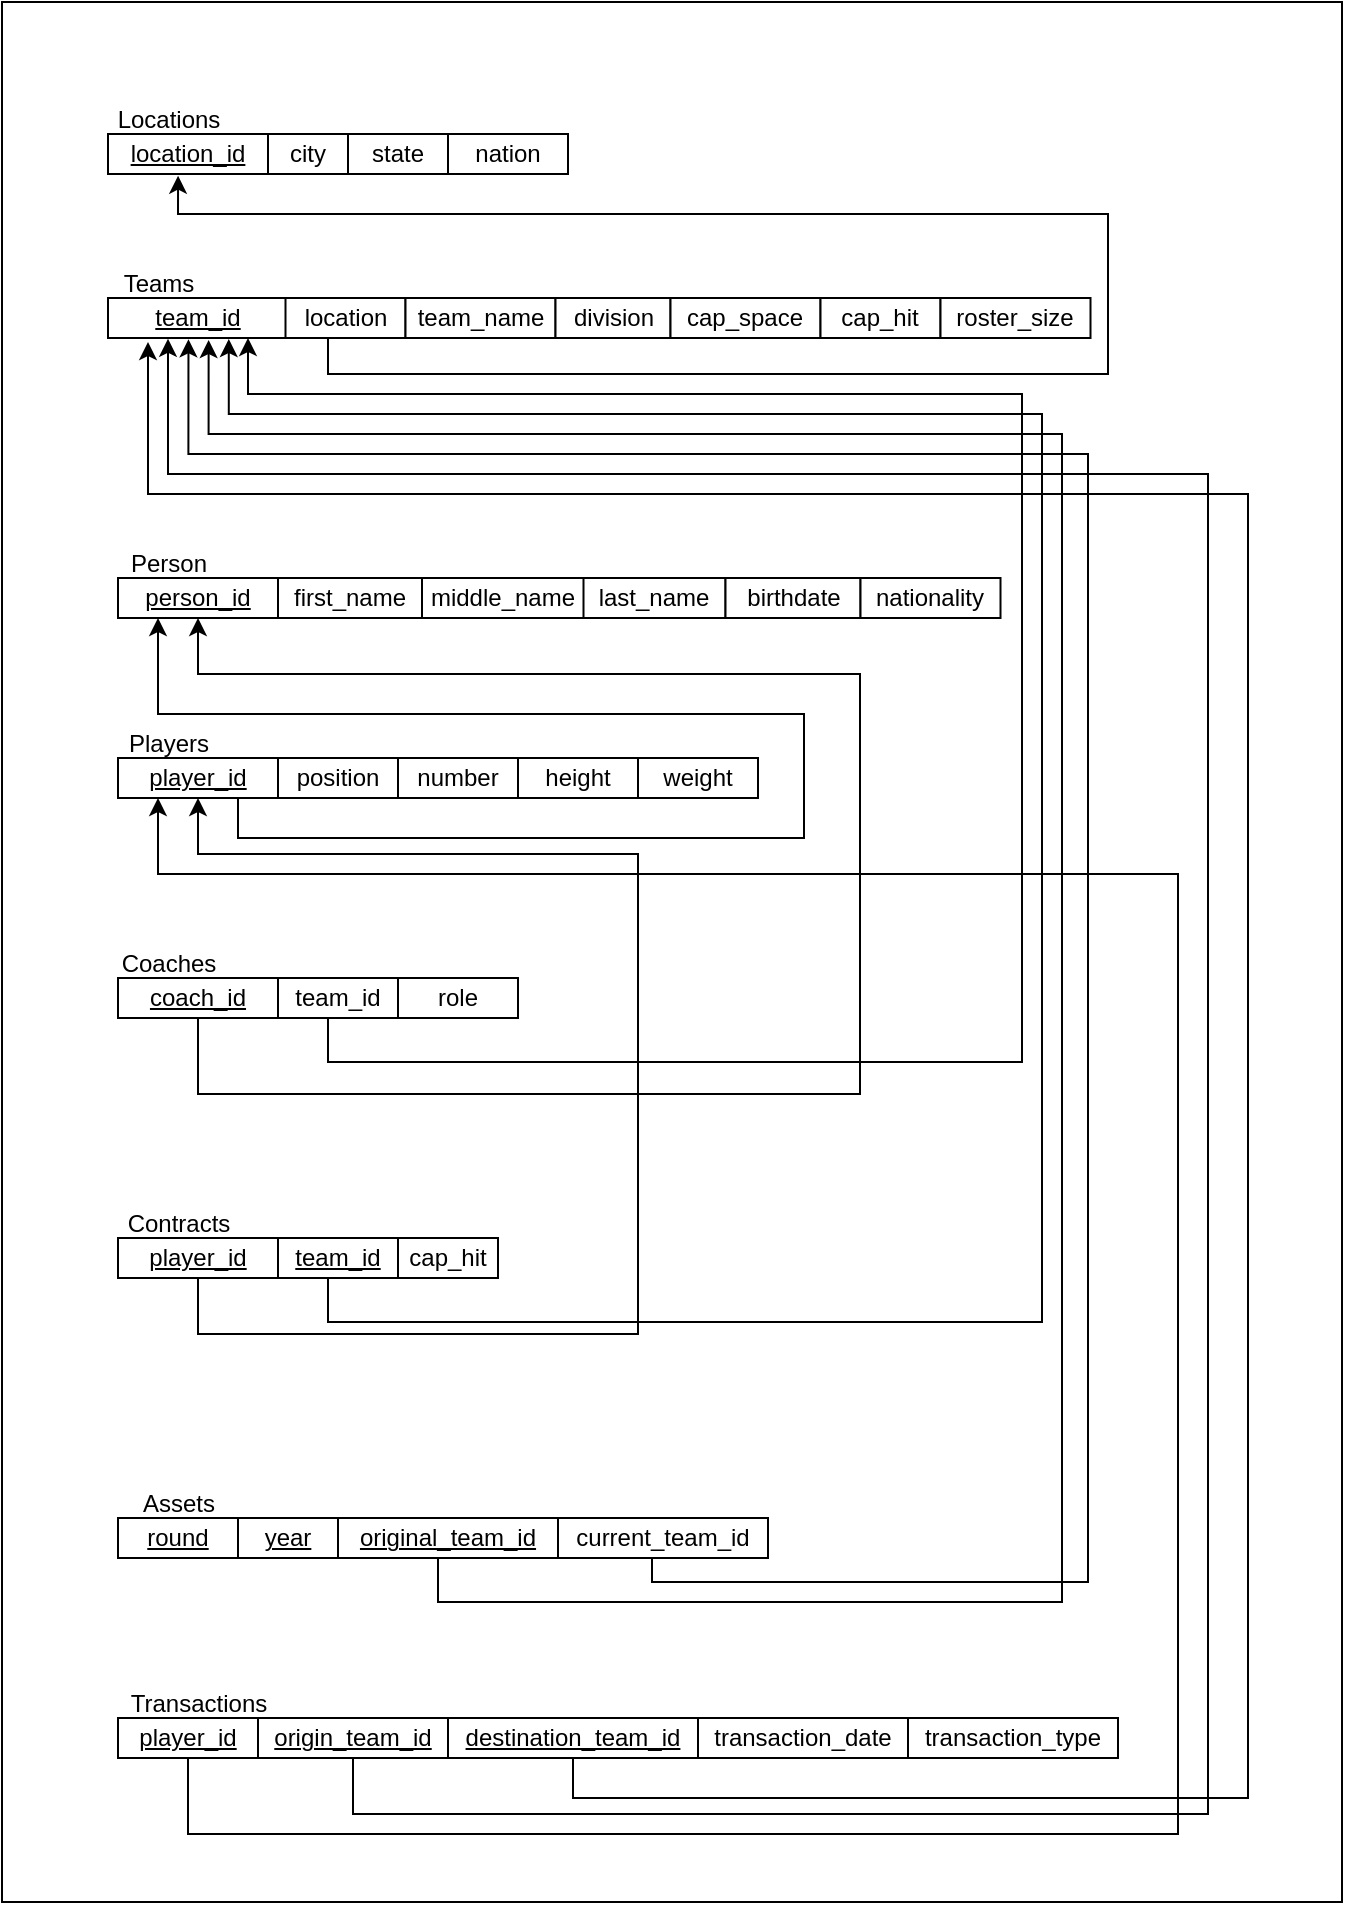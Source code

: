 <mxfile version="24.7.17">
  <diagram id="R2lEEEUBdFMjLlhIrx00" name="Page-1">
    <mxGraphModel dx="1578" dy="1108" grid="1" gridSize="10" guides="1" tooltips="1" connect="1" arrows="1" fold="1" page="1" pageScale="1" pageWidth="850" pageHeight="1100" math="0" shadow="0" extFonts="Permanent Marker^https://fonts.googleapis.com/css?family=Permanent+Marker">
      <root>
        <mxCell id="0" />
        <mxCell id="1" parent="0" />
        <mxCell id="1G_n7T1OoWQBEBEUNHC1-66" value="" style="rounded=0;whiteSpace=wrap;html=1;" vertex="1" parent="1">
          <mxGeometry x="90" y="70" width="670" height="950" as="geometry" />
        </mxCell>
        <mxCell id="1G_n7T1OoWQBEBEUNHC1-1" value="Locations" style="text;html=1;align=center;verticalAlign=middle;resizable=0;points=[];autosize=1;strokeColor=none;fillColor=none;" vertex="1" parent="1">
          <mxGeometry x="138" y="114" width="70" height="30" as="geometry" />
        </mxCell>
        <mxCell id="1G_n7T1OoWQBEBEUNHC1-3" value="&lt;u&gt;location_id&lt;/u&gt;" style="whiteSpace=wrap;html=1;" vertex="1" parent="1">
          <mxGeometry x="143" y="136" width="80" height="20" as="geometry" />
        </mxCell>
        <mxCell id="1G_n7T1OoWQBEBEUNHC1-4" value="city" style="whiteSpace=wrap;html=1;" vertex="1" parent="1">
          <mxGeometry x="223" y="136" width="40" height="20" as="geometry" />
        </mxCell>
        <mxCell id="1G_n7T1OoWQBEBEUNHC1-5" value="nation" style="whiteSpace=wrap;html=1;" vertex="1" parent="1">
          <mxGeometry x="313" y="136" width="60" height="20" as="geometry" />
        </mxCell>
        <mxCell id="1G_n7T1OoWQBEBEUNHC1-6" value="state" style="whiteSpace=wrap;html=1;" vertex="1" parent="1">
          <mxGeometry x="263" y="136" width="50" height="20" as="geometry" />
        </mxCell>
        <mxCell id="1G_n7T1OoWQBEBEUNHC1-7" value="Teams" style="text;html=1;align=center;verticalAlign=middle;resizable=0;points=[];autosize=1;strokeColor=none;fillColor=none;" vertex="1" parent="1">
          <mxGeometry x="138" y="196" width="60" height="30" as="geometry" />
        </mxCell>
        <mxCell id="1G_n7T1OoWQBEBEUNHC1-8" value="&lt;u&gt;team_id&lt;/u&gt;" style="whiteSpace=wrap;html=1;" vertex="1" parent="1">
          <mxGeometry x="143" y="218" width="90" height="20" as="geometry" />
        </mxCell>
        <mxCell id="1G_n7T1OoWQBEBEUNHC1-37" style="edgeStyle=orthogonalEdgeStyle;rounded=0;orthogonalLoop=1;jettySize=auto;html=1;exitX=0.5;exitY=1;exitDx=0;exitDy=0;entryX=0.438;entryY=1.042;entryDx=0;entryDy=0;entryPerimeter=0;" edge="1" parent="1" source="1G_n7T1OoWQBEBEUNHC1-9" target="1G_n7T1OoWQBEBEUNHC1-3">
          <mxGeometry relative="1" as="geometry">
            <mxPoint x="270.143" y="176" as="targetPoint" />
            <Array as="points">
              <mxPoint x="253" y="238" />
              <mxPoint x="253" y="256" />
              <mxPoint x="643" y="256" />
              <mxPoint x="643" y="176" />
              <mxPoint x="178" y="176" />
            </Array>
          </mxGeometry>
        </mxCell>
        <mxCell id="1G_n7T1OoWQBEBEUNHC1-9" value="location" style="whiteSpace=wrap;html=1;" vertex="1" parent="1">
          <mxGeometry x="231.75" y="218" width="60" height="20" as="geometry" />
        </mxCell>
        <mxCell id="1G_n7T1OoWQBEBEUNHC1-12" value="team_name" style="whiteSpace=wrap;html=1;" vertex="1" parent="1">
          <mxGeometry x="291.75" y="218" width="75" height="20" as="geometry" />
        </mxCell>
        <mxCell id="1G_n7T1OoWQBEBEUNHC1-13" value="division" style="whiteSpace=wrap;html=1;" vertex="1" parent="1">
          <mxGeometry x="366.75" y="218" width="57.5" height="20" as="geometry" />
        </mxCell>
        <mxCell id="1G_n7T1OoWQBEBEUNHC1-14" value="cap_space" style="whiteSpace=wrap;html=1;" vertex="1" parent="1">
          <mxGeometry x="424.25" y="218" width="75" height="20" as="geometry" />
        </mxCell>
        <mxCell id="1G_n7T1OoWQBEBEUNHC1-15" value="cap_hit" style="whiteSpace=wrap;html=1;" vertex="1" parent="1">
          <mxGeometry x="499.25" y="218" width="60" height="20" as="geometry" />
        </mxCell>
        <mxCell id="1G_n7T1OoWQBEBEUNHC1-16" value="roster_size" style="whiteSpace=wrap;html=1;" vertex="1" parent="1">
          <mxGeometry x="559.25" y="218" width="75" height="20" as="geometry" />
        </mxCell>
        <mxCell id="1G_n7T1OoWQBEBEUNHC1-19" value="Person" style="text;html=1;align=center;verticalAlign=middle;resizable=0;points=[];autosize=1;strokeColor=none;fillColor=none;" vertex="1" parent="1">
          <mxGeometry x="143" y="336" width="60" height="30" as="geometry" />
        </mxCell>
        <mxCell id="1G_n7T1OoWQBEBEUNHC1-20" value="&lt;u&gt;person_id&lt;/u&gt;" style="whiteSpace=wrap;html=1;" vertex="1" parent="1">
          <mxGeometry x="148" y="358" width="80" height="20" as="geometry" />
        </mxCell>
        <mxCell id="1G_n7T1OoWQBEBEUNHC1-21" value="last_name" style="whiteSpace=wrap;html=1;" vertex="1" parent="1">
          <mxGeometry x="380" y="358" width="71.75" height="20" as="geometry" />
        </mxCell>
        <mxCell id="1G_n7T1OoWQBEBEUNHC1-22" value="birthdate" style="whiteSpace=wrap;html=1;" vertex="1" parent="1">
          <mxGeometry x="451.75" y="358" width="67.5" height="20" as="geometry" />
        </mxCell>
        <mxCell id="1G_n7T1OoWQBEBEUNHC1-23" value="nationality" style="whiteSpace=wrap;html=1;" vertex="1" parent="1">
          <mxGeometry x="519.25" y="358" width="70" height="20" as="geometry" />
        </mxCell>
        <mxCell id="1G_n7T1OoWQBEBEUNHC1-24" value="Players" style="text;html=1;align=center;verticalAlign=middle;resizable=0;points=[];autosize=1;strokeColor=none;fillColor=none;" vertex="1" parent="1">
          <mxGeometry x="143" y="426" width="60" height="30" as="geometry" />
        </mxCell>
        <mxCell id="1G_n7T1OoWQBEBEUNHC1-38" style="edgeStyle=orthogonalEdgeStyle;rounded=0;orthogonalLoop=1;jettySize=auto;html=1;exitX=0.75;exitY=1;exitDx=0;exitDy=0;entryX=0.25;entryY=1;entryDx=0;entryDy=0;" edge="1" parent="1" source="1G_n7T1OoWQBEBEUNHC1-25" target="1G_n7T1OoWQBEBEUNHC1-20">
          <mxGeometry relative="1" as="geometry">
            <mxPoint x="158" y="396" as="targetPoint" />
            <Array as="points">
              <mxPoint x="208" y="488" />
              <mxPoint x="491" y="488" />
              <mxPoint x="491" y="426" />
              <mxPoint x="168" y="426" />
            </Array>
          </mxGeometry>
        </mxCell>
        <mxCell id="1G_n7T1OoWQBEBEUNHC1-25" value="&lt;u&gt;player_id&lt;/u&gt;" style="whiteSpace=wrap;html=1;" vertex="1" parent="1">
          <mxGeometry x="148" y="448" width="80" height="20" as="geometry" />
        </mxCell>
        <mxCell id="1G_n7T1OoWQBEBEUNHC1-26" value="position" style="whiteSpace=wrap;html=1;" vertex="1" parent="1">
          <mxGeometry x="228" y="448" width="60" height="20" as="geometry" />
        </mxCell>
        <mxCell id="1G_n7T1OoWQBEBEUNHC1-27" value="number" style="whiteSpace=wrap;html=1;" vertex="1" parent="1">
          <mxGeometry x="288" y="448" width="60" height="20" as="geometry" />
        </mxCell>
        <mxCell id="1G_n7T1OoWQBEBEUNHC1-28" value="height" style="whiteSpace=wrap;html=1;" vertex="1" parent="1">
          <mxGeometry x="348" y="448" width="60" height="20" as="geometry" />
        </mxCell>
        <mxCell id="1G_n7T1OoWQBEBEUNHC1-29" value="weight" style="whiteSpace=wrap;html=1;" vertex="1" parent="1">
          <mxGeometry x="408" y="448" width="60" height="20" as="geometry" />
        </mxCell>
        <mxCell id="1G_n7T1OoWQBEBEUNHC1-32" value="Coaches" style="text;html=1;align=center;verticalAlign=middle;resizable=0;points=[];autosize=1;strokeColor=none;fillColor=none;" vertex="1" parent="1">
          <mxGeometry x="138" y="536" width="70" height="30" as="geometry" />
        </mxCell>
        <mxCell id="1G_n7T1OoWQBEBEUNHC1-39" style="edgeStyle=orthogonalEdgeStyle;rounded=0;orthogonalLoop=1;jettySize=auto;html=1;exitX=0.5;exitY=1;exitDx=0;exitDy=0;entryX=0.5;entryY=1;entryDx=0;entryDy=0;" edge="1" parent="1" source="1G_n7T1OoWQBEBEUNHC1-33" target="1G_n7T1OoWQBEBEUNHC1-20">
          <mxGeometry relative="1" as="geometry">
            <mxPoint x="198" y="396" as="targetPoint" />
            <Array as="points">
              <mxPoint x="188" y="616" />
              <mxPoint x="519" y="616" />
              <mxPoint x="519" y="406" />
              <mxPoint x="188" y="406" />
            </Array>
          </mxGeometry>
        </mxCell>
        <mxCell id="1G_n7T1OoWQBEBEUNHC1-33" value="&lt;u&gt;coach_id&lt;/u&gt;" style="whiteSpace=wrap;html=1;" vertex="1" parent="1">
          <mxGeometry x="148" y="558" width="80" height="20" as="geometry" />
        </mxCell>
        <mxCell id="1G_n7T1OoWQBEBEUNHC1-40" style="edgeStyle=orthogonalEdgeStyle;rounded=0;orthogonalLoop=1;jettySize=auto;html=1;exitX=0.5;exitY=1;exitDx=0;exitDy=0;" edge="1" parent="1" source="1G_n7T1OoWQBEBEUNHC1-34">
          <mxGeometry relative="1" as="geometry">
            <mxPoint x="213" y="238" as="targetPoint" />
            <Array as="points">
              <mxPoint x="253" y="578" />
              <mxPoint x="253" y="600" />
              <mxPoint x="600" y="600" />
              <mxPoint x="600" y="266" />
              <mxPoint x="213" y="266" />
            </Array>
          </mxGeometry>
        </mxCell>
        <mxCell id="1G_n7T1OoWQBEBEUNHC1-34" value="team_id&lt;span style=&quot;caret-color: rgba(0, 0, 0, 0); color: rgba(0, 0, 0, 0); font-family: monospace; font-size: 0px; text-align: start; white-space: nowrap;&quot;&gt;%3CmxGraphModel%3E%3Croot%3E%3CmxCell%20id%3D%220%22%2F%3E%3CmxCell%20id%3D%221%22%20parent%3D%220%22%2F%3E%3CmxCell%20id%3D%222%22%20value%3D%22position%22%20style%3D%22whiteSpace%3Dwrap%3Bhtml%3D1%3B%22%20vertex%3D%221%22%20parent%3D%221%22%3E%3CmxGeometry%20x%3D%22220%22%20y%3D%22502%22%20width%3D%2260%22%20height%3D%2220%22%20as%3D%22geometry%22%2F%3E%3C%2FmxCell%3E%3C%2Froot%3E%3C%2FmxGraphModel%3E&lt;/span&gt;" style="whiteSpace=wrap;html=1;" vertex="1" parent="1">
          <mxGeometry x="228" y="558" width="60" height="20" as="geometry" />
        </mxCell>
        <mxCell id="1G_n7T1OoWQBEBEUNHC1-35" value="role" style="whiteSpace=wrap;html=1;" vertex="1" parent="1">
          <mxGeometry x="288" y="558" width="60" height="20" as="geometry" />
        </mxCell>
        <mxCell id="1G_n7T1OoWQBEBEUNHC1-41" value="Contracts" style="text;html=1;align=center;verticalAlign=middle;resizable=0;points=[];autosize=1;strokeColor=none;fillColor=none;" vertex="1" parent="1">
          <mxGeometry x="143" y="666" width="70" height="30" as="geometry" />
        </mxCell>
        <mxCell id="1G_n7T1OoWQBEBEUNHC1-45" style="edgeStyle=orthogonalEdgeStyle;rounded=0;orthogonalLoop=1;jettySize=auto;html=1;exitX=0.5;exitY=1;exitDx=0;exitDy=0;entryX=0.5;entryY=1;entryDx=0;entryDy=0;" edge="1" parent="1" source="1G_n7T1OoWQBEBEUNHC1-42" target="1G_n7T1OoWQBEBEUNHC1-25">
          <mxGeometry relative="1" as="geometry">
            <Array as="points">
              <mxPoint x="188" y="736" />
              <mxPoint x="408" y="736" />
              <mxPoint x="408" y="496" />
              <mxPoint x="188" y="496" />
            </Array>
          </mxGeometry>
        </mxCell>
        <mxCell id="1G_n7T1OoWQBEBEUNHC1-42" value="&lt;u&gt;player_id&lt;/u&gt;" style="whiteSpace=wrap;html=1;" vertex="1" parent="1">
          <mxGeometry x="148" y="688" width="80" height="20" as="geometry" />
        </mxCell>
        <mxCell id="1G_n7T1OoWQBEBEUNHC1-46" style="edgeStyle=orthogonalEdgeStyle;rounded=0;orthogonalLoop=1;jettySize=auto;html=1;exitX=0.5;exitY=1;exitDx=0;exitDy=0;entryX=0.671;entryY=1.027;entryDx=0;entryDy=0;entryPerimeter=0;" edge="1" parent="1" source="1G_n7T1OoWQBEBEUNHC1-43" target="1G_n7T1OoWQBEBEUNHC1-8">
          <mxGeometry relative="1" as="geometry">
            <mxPoint x="203" y="256" as="targetPoint" />
            <Array as="points">
              <mxPoint x="253" y="708" />
              <mxPoint x="253" y="730" />
              <mxPoint x="610" y="730" />
              <mxPoint x="610" y="276" />
              <mxPoint x="203" y="276" />
            </Array>
          </mxGeometry>
        </mxCell>
        <mxCell id="1G_n7T1OoWQBEBEUNHC1-43" value="&lt;u&gt;team_id&lt;span style=&quot;caret-color: rgba(0, 0, 0, 0); color: rgba(0, 0, 0, 0); font-family: monospace; font-size: 0px; text-align: start; white-space: nowrap;&quot;&gt;%3CmxGraphModel%3E%3Croot%3E%3CmxCell%20id%3D%220%22%2F%3E%3CmxCell%20id%3D%221%22%20parent%3D%220%22%2F%3E%3CmxCell%20id%3D%222%22%20value%3D%22position%22%20style%3D%22whiteSpace%3Dwrap%3Bhtml%3D1%3B%22%20vertex%3D%221%22%20parent%3D%221%22%3E%3CmxGeometry%20x%3D%22220%22%20y%3D%22502%22%20width%3D%2260%22%20height%3D%2220%22%20as%3D%22geometry%22%2F%3E%3C%2FmxCell%3E%3C%2Froot%3E%3C%2FmxGraphModel%3E&lt;/span&gt;&lt;/u&gt;" style="whiteSpace=wrap;html=1;" vertex="1" parent="1">
          <mxGeometry x="228" y="688" width="60" height="20" as="geometry" />
        </mxCell>
        <mxCell id="1G_n7T1OoWQBEBEUNHC1-44" value="cap_hit" style="whiteSpace=wrap;html=1;" vertex="1" parent="1">
          <mxGeometry x="288" y="688" width="50" height="20" as="geometry" />
        </mxCell>
        <mxCell id="1G_n7T1OoWQBEBEUNHC1-47" value="Assets" style="text;html=1;align=center;verticalAlign=middle;resizable=0;points=[];autosize=1;strokeColor=none;fillColor=none;" vertex="1" parent="1">
          <mxGeometry x="148" y="806" width="60" height="30" as="geometry" />
        </mxCell>
        <mxCell id="1G_n7T1OoWQBEBEUNHC1-48" value="&lt;u&gt;round&lt;/u&gt;" style="whiteSpace=wrap;html=1;" vertex="1" parent="1">
          <mxGeometry x="148" y="828" width="60" height="20" as="geometry" />
        </mxCell>
        <mxCell id="1G_n7T1OoWQBEBEUNHC1-49" value="&lt;u&gt;year&lt;/u&gt;" style="whiteSpace=wrap;html=1;" vertex="1" parent="1">
          <mxGeometry x="208" y="828" width="50" height="20" as="geometry" />
        </mxCell>
        <mxCell id="1G_n7T1OoWQBEBEUNHC1-53" style="edgeStyle=orthogonalEdgeStyle;rounded=0;orthogonalLoop=1;jettySize=auto;html=1;exitX=0.5;exitY=1;exitDx=0;exitDy=0;entryX=0.559;entryY=1.05;entryDx=0;entryDy=0;entryPerimeter=0;" edge="1" parent="1" source="1G_n7T1OoWQBEBEUNHC1-50" target="1G_n7T1OoWQBEBEUNHC1-8">
          <mxGeometry relative="1" as="geometry">
            <Array as="points">
              <mxPoint x="308" y="848" />
              <mxPoint x="308" y="870" />
              <mxPoint x="620" y="870" />
              <mxPoint x="620" y="286" />
              <mxPoint x="193" y="286" />
            </Array>
          </mxGeometry>
        </mxCell>
        <mxCell id="1G_n7T1OoWQBEBEUNHC1-50" value="&lt;u&gt;original_team_id&lt;/u&gt;" style="whiteSpace=wrap;html=1;" vertex="1" parent="1">
          <mxGeometry x="258" y="828" width="110" height="20" as="geometry" />
        </mxCell>
        <mxCell id="1G_n7T1OoWQBEBEUNHC1-54" style="edgeStyle=orthogonalEdgeStyle;rounded=0;orthogonalLoop=1;jettySize=auto;html=1;exitX=0.5;exitY=1;exitDx=0;exitDy=0;entryX=0.447;entryY=1.033;entryDx=0;entryDy=0;entryPerimeter=0;" edge="1" parent="1" source="1G_n7T1OoWQBEBEUNHC1-51" target="1G_n7T1OoWQBEBEUNHC1-8">
          <mxGeometry relative="1" as="geometry">
            <mxPoint x="173" y="238" as="targetPoint" />
            <Array as="points">
              <mxPoint x="415" y="848" />
              <mxPoint x="415" y="860" />
              <mxPoint x="633" y="860" />
              <mxPoint x="633" y="296" />
              <mxPoint x="183" y="296" />
            </Array>
          </mxGeometry>
        </mxCell>
        <mxCell id="1G_n7T1OoWQBEBEUNHC1-51" value="current_team_id" style="whiteSpace=wrap;html=1;" vertex="1" parent="1">
          <mxGeometry x="368" y="828" width="105" height="20" as="geometry" />
        </mxCell>
        <mxCell id="1G_n7T1OoWQBEBEUNHC1-55" value="Transactions" style="text;html=1;align=center;verticalAlign=middle;resizable=0;points=[];autosize=1;strokeColor=none;fillColor=none;" vertex="1" parent="1">
          <mxGeometry x="143" y="906" width="90" height="30" as="geometry" />
        </mxCell>
        <mxCell id="1G_n7T1OoWQBEBEUNHC1-62" style="edgeStyle=orthogonalEdgeStyle;rounded=0;orthogonalLoop=1;jettySize=auto;html=1;exitX=0.5;exitY=1;exitDx=0;exitDy=0;entryX=0.25;entryY=1;entryDx=0;entryDy=0;" edge="1" parent="1" source="1G_n7T1OoWQBEBEUNHC1-56" target="1G_n7T1OoWQBEBEUNHC1-25">
          <mxGeometry relative="1" as="geometry">
            <Array as="points">
              <mxPoint x="183" y="986" />
              <mxPoint x="678" y="986" />
              <mxPoint x="678" y="506" />
              <mxPoint x="168" y="506" />
            </Array>
          </mxGeometry>
        </mxCell>
        <mxCell id="1G_n7T1OoWQBEBEUNHC1-56" value="&lt;u&gt;player_id&lt;/u&gt;" style="whiteSpace=wrap;html=1;" vertex="1" parent="1">
          <mxGeometry x="148" y="928" width="70" height="20" as="geometry" />
        </mxCell>
        <mxCell id="1G_n7T1OoWQBEBEUNHC1-57" value="&lt;u&gt;origin_team_id&lt;/u&gt;" style="whiteSpace=wrap;html=1;" vertex="1" parent="1">
          <mxGeometry x="218" y="928" width="95" height="20" as="geometry" />
        </mxCell>
        <mxCell id="1G_n7T1OoWQBEBEUNHC1-58" value="&lt;u&gt;destination_team_id&lt;/u&gt;" style="whiteSpace=wrap;html=1;" vertex="1" parent="1">
          <mxGeometry x="313" y="928" width="125" height="20" as="geometry" />
        </mxCell>
        <mxCell id="1G_n7T1OoWQBEBEUNHC1-59" value="transaction_date" style="whiteSpace=wrap;html=1;" vertex="1" parent="1">
          <mxGeometry x="438" y="928" width="105" height="20" as="geometry" />
        </mxCell>
        <mxCell id="1G_n7T1OoWQBEBEUNHC1-60" value="transaction_type" style="whiteSpace=wrap;html=1;" vertex="1" parent="1">
          <mxGeometry x="543" y="928" width="105" height="20" as="geometry" />
        </mxCell>
        <mxCell id="1G_n7T1OoWQBEBEUNHC1-63" style="edgeStyle=orthogonalEdgeStyle;rounded=0;orthogonalLoop=1;jettySize=auto;html=1;exitX=0.5;exitY=1;exitDx=0;exitDy=0;entryX=0.336;entryY=1.022;entryDx=0;entryDy=0;entryPerimeter=0;" edge="1" parent="1" source="1G_n7T1OoWQBEBEUNHC1-57" target="1G_n7T1OoWQBEBEUNHC1-8">
          <mxGeometry relative="1" as="geometry">
            <Array as="points">
              <mxPoint x="266" y="976" />
              <mxPoint x="693" y="976" />
              <mxPoint x="693" y="306" />
              <mxPoint x="173" y="306" />
              <mxPoint x="173" y="238" />
            </Array>
          </mxGeometry>
        </mxCell>
        <mxCell id="1G_n7T1OoWQBEBEUNHC1-65" style="edgeStyle=orthogonalEdgeStyle;rounded=0;orthogonalLoop=1;jettySize=auto;html=1;exitX=0.5;exitY=1;exitDx=0;exitDy=0;" edge="1" parent="1" source="1G_n7T1OoWQBEBEUNHC1-58">
          <mxGeometry relative="1" as="geometry">
            <mxPoint x="163" y="240" as="targetPoint" />
            <Array as="points">
              <mxPoint x="376" y="968" />
              <mxPoint x="713" y="968" />
              <mxPoint x="713" y="316" />
              <mxPoint x="163" y="316" />
              <mxPoint x="163" y="240" />
              <mxPoint x="163" y="240" />
            </Array>
          </mxGeometry>
        </mxCell>
        <mxCell id="1G_n7T1OoWQBEBEUNHC1-67" value="first_name" style="whiteSpace=wrap;html=1;" vertex="1" parent="1">
          <mxGeometry x="228" y="358" width="72" height="20" as="geometry" />
        </mxCell>
        <mxCell id="1G_n7T1OoWQBEBEUNHC1-68" value="middle_name" style="whiteSpace=wrap;html=1;" vertex="1" parent="1">
          <mxGeometry x="300" y="358" width="80.75" height="20" as="geometry" />
        </mxCell>
      </root>
    </mxGraphModel>
  </diagram>
</mxfile>
